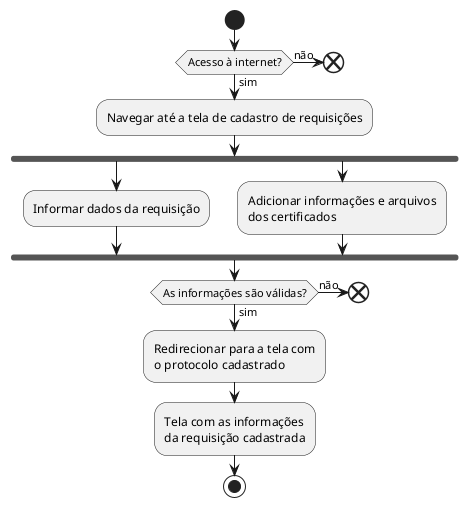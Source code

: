 @startuml atividades
    start
    if (Acesso à internet?) then (sim)
        :Navegar até a tela de cadastro de requisições;
        fork
            :Informar dados da requisição;
        fork again
            :Adicionar informações e arquivos
            dos certificados;
        end fork
        if (As informações são válidas?) then (sim)
            :Redirecionar para a tela com
            o protocolo cadastrado;
            :Tela com as informações
            da requisição cadastrada;
            stop
        else (não)
            end
        endif
    else (não)
        end
    endif
@enduml